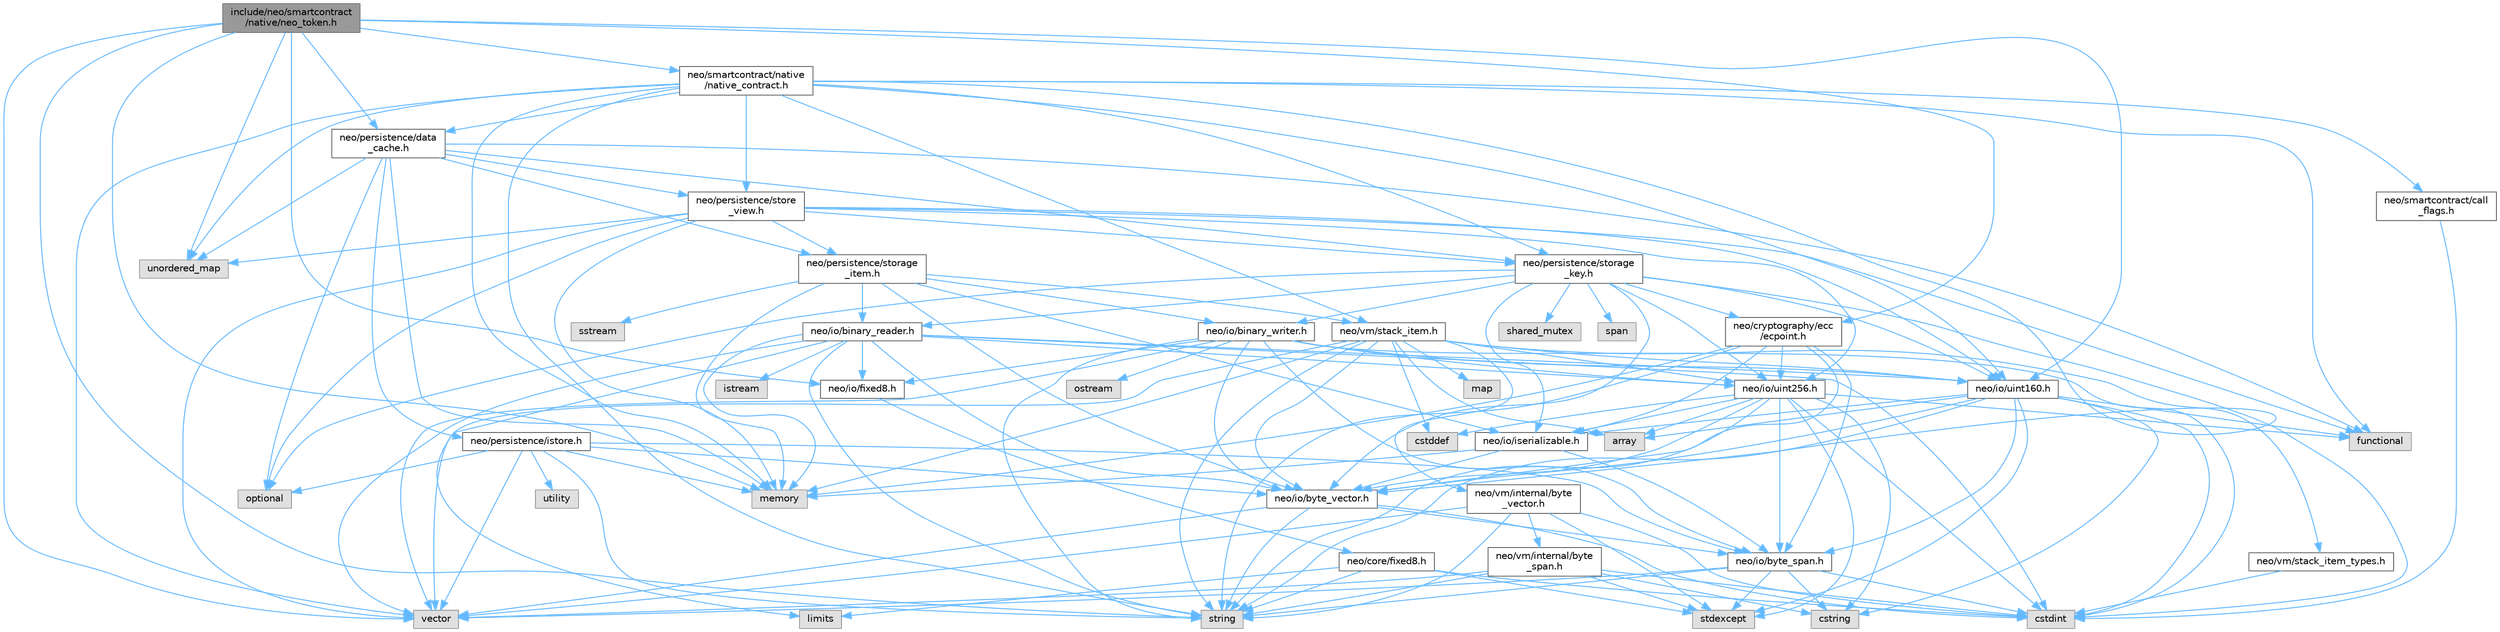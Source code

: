 digraph "include/neo/smartcontract/native/neo_token.h"
{
 // LATEX_PDF_SIZE
  bgcolor="transparent";
  edge [fontname=Helvetica,fontsize=10,labelfontname=Helvetica,labelfontsize=10];
  node [fontname=Helvetica,fontsize=10,shape=box,height=0.2,width=0.4];
  Node1 [id="Node000001",label="include/neo/smartcontract\l/native/neo_token.h",height=0.2,width=0.4,color="gray40", fillcolor="grey60", style="filled", fontcolor="black",tooltip=" "];
  Node1 -> Node2 [id="edge148_Node000001_Node000002",color="steelblue1",style="solid",tooltip=" "];
  Node2 [id="Node000002",label="neo/cryptography/ecc\l/ecpoint.h",height=0.2,width=0.4,color="grey40", fillcolor="white", style="filled",URL="$ecpoint_8h.html",tooltip=" "];
  Node2 -> Node3 [id="edge149_Node000002_Node000003",color="steelblue1",style="solid",tooltip=" "];
  Node3 [id="Node000003",label="neo/io/byte_span.h",height=0.2,width=0.4,color="grey40", fillcolor="white", style="filled",URL="$io_2byte__span_8h.html",tooltip=" "];
  Node3 -> Node4 [id="edge150_Node000003_Node000004",color="steelblue1",style="solid",tooltip=" "];
  Node4 [id="Node000004",label="cstdint",height=0.2,width=0.4,color="grey60", fillcolor="#E0E0E0", style="filled",tooltip=" "];
  Node3 -> Node5 [id="edge151_Node000003_Node000005",color="steelblue1",style="solid",tooltip=" "];
  Node5 [id="Node000005",label="cstring",height=0.2,width=0.4,color="grey60", fillcolor="#E0E0E0", style="filled",tooltip=" "];
  Node3 -> Node6 [id="edge152_Node000003_Node000006",color="steelblue1",style="solid",tooltip=" "];
  Node6 [id="Node000006",label="stdexcept",height=0.2,width=0.4,color="grey60", fillcolor="#E0E0E0", style="filled",tooltip=" "];
  Node3 -> Node7 [id="edge153_Node000003_Node000007",color="steelblue1",style="solid",tooltip=" "];
  Node7 [id="Node000007",label="string",height=0.2,width=0.4,color="grey60", fillcolor="#E0E0E0", style="filled",tooltip=" "];
  Node3 -> Node8 [id="edge154_Node000003_Node000008",color="steelblue1",style="solid",tooltip=" "];
  Node8 [id="Node000008",label="vector",height=0.2,width=0.4,color="grey60", fillcolor="#E0E0E0", style="filled",tooltip=" "];
  Node2 -> Node9 [id="edge155_Node000002_Node000009",color="steelblue1",style="solid",tooltip=" "];
  Node9 [id="Node000009",label="neo/io/byte_vector.h",height=0.2,width=0.4,color="grey40", fillcolor="white", style="filled",URL="$io_2byte__vector_8h.html",tooltip=" "];
  Node9 -> Node3 [id="edge156_Node000009_Node000003",color="steelblue1",style="solid",tooltip=" "];
  Node9 -> Node4 [id="edge157_Node000009_Node000004",color="steelblue1",style="solid",tooltip=" "];
  Node9 -> Node7 [id="edge158_Node000009_Node000007",color="steelblue1",style="solid",tooltip=" "];
  Node9 -> Node8 [id="edge159_Node000009_Node000008",color="steelblue1",style="solid",tooltip=" "];
  Node2 -> Node10 [id="edge160_Node000002_Node000010",color="steelblue1",style="solid",tooltip=" "];
  Node10 [id="Node000010",label="neo/io/iserializable.h",height=0.2,width=0.4,color="grey40", fillcolor="white", style="filled",URL="$iserializable_8h.html",tooltip=" "];
  Node10 -> Node3 [id="edge161_Node000010_Node000003",color="steelblue1",style="solid",tooltip=" "];
  Node10 -> Node9 [id="edge162_Node000010_Node000009",color="steelblue1",style="solid",tooltip=" "];
  Node10 -> Node11 [id="edge163_Node000010_Node000011",color="steelblue1",style="solid",tooltip=" "];
  Node11 [id="Node000011",label="memory",height=0.2,width=0.4,color="grey60", fillcolor="#E0E0E0", style="filled",tooltip=" "];
  Node2 -> Node12 [id="edge164_Node000002_Node000012",color="steelblue1",style="solid",tooltip=" "];
  Node12 [id="Node000012",label="neo/io/uint256.h",height=0.2,width=0.4,color="grey40", fillcolor="white", style="filled",URL="$uint256_8h.html",tooltip=" "];
  Node12 -> Node3 [id="edge165_Node000012_Node000003",color="steelblue1",style="solid",tooltip=" "];
  Node12 -> Node9 [id="edge166_Node000012_Node000009",color="steelblue1",style="solid",tooltip=" "];
  Node12 -> Node10 [id="edge167_Node000012_Node000010",color="steelblue1",style="solid",tooltip=" "];
  Node12 -> Node13 [id="edge168_Node000012_Node000013",color="steelblue1",style="solid",tooltip=" "];
  Node13 [id="Node000013",label="array",height=0.2,width=0.4,color="grey60", fillcolor="#E0E0E0", style="filled",tooltip=" "];
  Node12 -> Node14 [id="edge169_Node000012_Node000014",color="steelblue1",style="solid",tooltip=" "];
  Node14 [id="Node000014",label="cstddef",height=0.2,width=0.4,color="grey60", fillcolor="#E0E0E0", style="filled",tooltip=" "];
  Node12 -> Node4 [id="edge170_Node000012_Node000004",color="steelblue1",style="solid",tooltip=" "];
  Node12 -> Node5 [id="edge171_Node000012_Node000005",color="steelblue1",style="solid",tooltip=" "];
  Node12 -> Node15 [id="edge172_Node000012_Node000015",color="steelblue1",style="solid",tooltip=" "];
  Node15 [id="Node000015",label="functional",height=0.2,width=0.4,color="grey60", fillcolor="#E0E0E0", style="filled",tooltip=" "];
  Node12 -> Node6 [id="edge173_Node000012_Node000006",color="steelblue1",style="solid",tooltip=" "];
  Node12 -> Node7 [id="edge174_Node000012_Node000007",color="steelblue1",style="solid",tooltip=" "];
  Node2 -> Node11 [id="edge175_Node000002_Node000011",color="steelblue1",style="solid",tooltip=" "];
  Node2 -> Node7 [id="edge176_Node000002_Node000007",color="steelblue1",style="solid",tooltip=" "];
  Node1 -> Node16 [id="edge177_Node000001_Node000016",color="steelblue1",style="solid",tooltip=" "];
  Node16 [id="Node000016",label="neo/io/fixed8.h",height=0.2,width=0.4,color="grey40", fillcolor="white", style="filled",URL="$io_2fixed8_8h.html",tooltip=" "];
  Node16 -> Node17 [id="edge178_Node000016_Node000017",color="steelblue1",style="solid",tooltip=" "];
  Node17 [id="Node000017",label="neo/core/fixed8.h",height=0.2,width=0.4,color="grey40", fillcolor="white", style="filled",URL="$core_2fixed8_8h.html",tooltip=" "];
  Node17 -> Node4 [id="edge179_Node000017_Node000004",color="steelblue1",style="solid",tooltip=" "];
  Node17 -> Node18 [id="edge180_Node000017_Node000018",color="steelblue1",style="solid",tooltip=" "];
  Node18 [id="Node000018",label="limits",height=0.2,width=0.4,color="grey60", fillcolor="#E0E0E0", style="filled",tooltip=" "];
  Node17 -> Node6 [id="edge181_Node000017_Node000006",color="steelblue1",style="solid",tooltip=" "];
  Node17 -> Node7 [id="edge182_Node000017_Node000007",color="steelblue1",style="solid",tooltip=" "];
  Node1 -> Node19 [id="edge183_Node000001_Node000019",color="steelblue1",style="solid",tooltip=" "];
  Node19 [id="Node000019",label="neo/io/uint160.h",height=0.2,width=0.4,color="grey40", fillcolor="white", style="filled",URL="$uint160_8h.html",tooltip=" "];
  Node19 -> Node3 [id="edge184_Node000019_Node000003",color="steelblue1",style="solid",tooltip=" "];
  Node19 -> Node9 [id="edge185_Node000019_Node000009",color="steelblue1",style="solid",tooltip=" "];
  Node19 -> Node10 [id="edge186_Node000019_Node000010",color="steelblue1",style="solid",tooltip=" "];
  Node19 -> Node13 [id="edge187_Node000019_Node000013",color="steelblue1",style="solid",tooltip=" "];
  Node19 -> Node4 [id="edge188_Node000019_Node000004",color="steelblue1",style="solid",tooltip=" "];
  Node19 -> Node5 [id="edge189_Node000019_Node000005",color="steelblue1",style="solid",tooltip=" "];
  Node19 -> Node15 [id="edge190_Node000019_Node000015",color="steelblue1",style="solid",tooltip=" "];
  Node19 -> Node6 [id="edge191_Node000019_Node000006",color="steelblue1",style="solid",tooltip=" "];
  Node19 -> Node7 [id="edge192_Node000019_Node000007",color="steelblue1",style="solid",tooltip=" "];
  Node1 -> Node20 [id="edge193_Node000001_Node000020",color="steelblue1",style="solid",tooltip=" "];
  Node20 [id="Node000020",label="neo/persistence/data\l_cache.h",height=0.2,width=0.4,color="grey40", fillcolor="white", style="filled",URL="$data__cache_8h.html",tooltip=" "];
  Node20 -> Node21 [id="edge194_Node000020_Node000021",color="steelblue1",style="solid",tooltip=" "];
  Node21 [id="Node000021",label="neo/persistence/istore.h",height=0.2,width=0.4,color="grey40", fillcolor="white", style="filled",URL="$istore_8h.html",tooltip=" "];
  Node21 -> Node3 [id="edge195_Node000021_Node000003",color="steelblue1",style="solid",tooltip=" "];
  Node21 -> Node9 [id="edge196_Node000021_Node000009",color="steelblue1",style="solid",tooltip=" "];
  Node21 -> Node11 [id="edge197_Node000021_Node000011",color="steelblue1",style="solid",tooltip=" "];
  Node21 -> Node22 [id="edge198_Node000021_Node000022",color="steelblue1",style="solid",tooltip=" "];
  Node22 [id="Node000022",label="optional",height=0.2,width=0.4,color="grey60", fillcolor="#E0E0E0", style="filled",tooltip=" "];
  Node21 -> Node7 [id="edge199_Node000021_Node000007",color="steelblue1",style="solid",tooltip=" "];
  Node21 -> Node23 [id="edge200_Node000021_Node000023",color="steelblue1",style="solid",tooltip=" "];
  Node23 [id="Node000023",label="utility",height=0.2,width=0.4,color="grey60", fillcolor="#E0E0E0", style="filled",tooltip=" "];
  Node21 -> Node8 [id="edge201_Node000021_Node000008",color="steelblue1",style="solid",tooltip=" "];
  Node20 -> Node24 [id="edge202_Node000020_Node000024",color="steelblue1",style="solid",tooltip=" "];
  Node24 [id="Node000024",label="neo/persistence/storage\l_item.h",height=0.2,width=0.4,color="grey40", fillcolor="white", style="filled",URL="$persistence_2storage__item_8h.html",tooltip=" "];
  Node24 -> Node25 [id="edge203_Node000024_Node000025",color="steelblue1",style="solid",tooltip=" "];
  Node25 [id="Node000025",label="neo/io/binary_reader.h",height=0.2,width=0.4,color="grey40", fillcolor="white", style="filled",URL="$binary__reader_8h.html",tooltip=" "];
  Node25 -> Node9 [id="edge204_Node000025_Node000009",color="steelblue1",style="solid",tooltip=" "];
  Node25 -> Node16 [id="edge205_Node000025_Node000016",color="steelblue1",style="solid",tooltip=" "];
  Node25 -> Node19 [id="edge206_Node000025_Node000019",color="steelblue1",style="solid",tooltip=" "];
  Node25 -> Node12 [id="edge207_Node000025_Node000012",color="steelblue1",style="solid",tooltip=" "];
  Node25 -> Node4 [id="edge208_Node000025_Node000004",color="steelblue1",style="solid",tooltip=" "];
  Node25 -> Node26 [id="edge209_Node000025_Node000026",color="steelblue1",style="solid",tooltip=" "];
  Node26 [id="Node000026",label="istream",height=0.2,width=0.4,color="grey60", fillcolor="#E0E0E0", style="filled",tooltip=" "];
  Node25 -> Node18 [id="edge210_Node000025_Node000018",color="steelblue1",style="solid",tooltip=" "];
  Node25 -> Node11 [id="edge211_Node000025_Node000011",color="steelblue1",style="solid",tooltip=" "];
  Node25 -> Node7 [id="edge212_Node000025_Node000007",color="steelblue1",style="solid",tooltip=" "];
  Node25 -> Node8 [id="edge213_Node000025_Node000008",color="steelblue1",style="solid",tooltip=" "];
  Node24 -> Node27 [id="edge214_Node000024_Node000027",color="steelblue1",style="solid",tooltip=" "];
  Node27 [id="Node000027",label="neo/io/binary_writer.h",height=0.2,width=0.4,color="grey40", fillcolor="white", style="filled",URL="$binary__writer_8h.html",tooltip=" "];
  Node27 -> Node3 [id="edge215_Node000027_Node000003",color="steelblue1",style="solid",tooltip=" "];
  Node27 -> Node9 [id="edge216_Node000027_Node000009",color="steelblue1",style="solid",tooltip=" "];
  Node27 -> Node16 [id="edge217_Node000027_Node000016",color="steelblue1",style="solid",tooltip=" "];
  Node27 -> Node19 [id="edge218_Node000027_Node000019",color="steelblue1",style="solid",tooltip=" "];
  Node27 -> Node12 [id="edge219_Node000027_Node000012",color="steelblue1",style="solid",tooltip=" "];
  Node27 -> Node4 [id="edge220_Node000027_Node000004",color="steelblue1",style="solid",tooltip=" "];
  Node27 -> Node28 [id="edge221_Node000027_Node000028",color="steelblue1",style="solid",tooltip=" "];
  Node28 [id="Node000028",label="ostream",height=0.2,width=0.4,color="grey60", fillcolor="#E0E0E0", style="filled",tooltip=" "];
  Node27 -> Node7 [id="edge222_Node000027_Node000007",color="steelblue1",style="solid",tooltip=" "];
  Node27 -> Node8 [id="edge223_Node000027_Node000008",color="steelblue1",style="solid",tooltip=" "];
  Node24 -> Node9 [id="edge224_Node000024_Node000009",color="steelblue1",style="solid",tooltip=" "];
  Node24 -> Node10 [id="edge225_Node000024_Node000010",color="steelblue1",style="solid",tooltip=" "];
  Node24 -> Node29 [id="edge226_Node000024_Node000029",color="steelblue1",style="solid",tooltip=" "];
  Node29 [id="Node000029",label="neo/vm/stack_item.h",height=0.2,width=0.4,color="grey40", fillcolor="white", style="filled",URL="$stack__item_8h.html",tooltip=" "];
  Node29 -> Node9 [id="edge227_Node000029_Node000009",color="steelblue1",style="solid",tooltip=" "];
  Node29 -> Node19 [id="edge228_Node000029_Node000019",color="steelblue1",style="solid",tooltip=" "];
  Node29 -> Node12 [id="edge229_Node000029_Node000012",color="steelblue1",style="solid",tooltip=" "];
  Node29 -> Node30 [id="edge230_Node000029_Node000030",color="steelblue1",style="solid",tooltip=" "];
  Node30 [id="Node000030",label="neo/vm/internal/byte\l_vector.h",height=0.2,width=0.4,color="grey40", fillcolor="white", style="filled",URL="$vm_2internal_2byte__vector_8h.html",tooltip=" "];
  Node30 -> Node31 [id="edge231_Node000030_Node000031",color="steelblue1",style="solid",tooltip=" "];
  Node31 [id="Node000031",label="neo/vm/internal/byte\l_span.h",height=0.2,width=0.4,color="grey40", fillcolor="white", style="filled",URL="$vm_2internal_2byte__span_8h.html",tooltip=" "];
  Node31 -> Node4 [id="edge232_Node000031_Node000004",color="steelblue1",style="solid",tooltip=" "];
  Node31 -> Node5 [id="edge233_Node000031_Node000005",color="steelblue1",style="solid",tooltip=" "];
  Node31 -> Node6 [id="edge234_Node000031_Node000006",color="steelblue1",style="solid",tooltip=" "];
  Node31 -> Node7 [id="edge235_Node000031_Node000007",color="steelblue1",style="solid",tooltip=" "];
  Node31 -> Node8 [id="edge236_Node000031_Node000008",color="steelblue1",style="solid",tooltip=" "];
  Node30 -> Node4 [id="edge237_Node000030_Node000004",color="steelblue1",style="solid",tooltip=" "];
  Node30 -> Node6 [id="edge238_Node000030_Node000006",color="steelblue1",style="solid",tooltip=" "];
  Node30 -> Node7 [id="edge239_Node000030_Node000007",color="steelblue1",style="solid",tooltip=" "];
  Node30 -> Node8 [id="edge240_Node000030_Node000008",color="steelblue1",style="solid",tooltip=" "];
  Node29 -> Node32 [id="edge241_Node000029_Node000032",color="steelblue1",style="solid",tooltip=" "];
  Node32 [id="Node000032",label="neo/vm/stack_item_types.h",height=0.2,width=0.4,color="grey40", fillcolor="white", style="filled",URL="$stack__item__types_8h.html",tooltip=" "];
  Node32 -> Node4 [id="edge242_Node000032_Node000004",color="steelblue1",style="solid",tooltip=" "];
  Node29 -> Node13 [id="edge243_Node000029_Node000013",color="steelblue1",style="solid",tooltip=" "];
  Node29 -> Node14 [id="edge244_Node000029_Node000014",color="steelblue1",style="solid",tooltip=" "];
  Node29 -> Node33 [id="edge245_Node000029_Node000033",color="steelblue1",style="solid",tooltip=" "];
  Node33 [id="Node000033",label="map",height=0.2,width=0.4,color="grey60", fillcolor="#E0E0E0", style="filled",tooltip=" "];
  Node29 -> Node11 [id="edge246_Node000029_Node000011",color="steelblue1",style="solid",tooltip=" "];
  Node29 -> Node7 [id="edge247_Node000029_Node000007",color="steelblue1",style="solid",tooltip=" "];
  Node29 -> Node8 [id="edge248_Node000029_Node000008",color="steelblue1",style="solid",tooltip=" "];
  Node24 -> Node11 [id="edge249_Node000024_Node000011",color="steelblue1",style="solid",tooltip=" "];
  Node24 -> Node34 [id="edge250_Node000024_Node000034",color="steelblue1",style="solid",tooltip=" "];
  Node34 [id="Node000034",label="sstream",height=0.2,width=0.4,color="grey60", fillcolor="#E0E0E0", style="filled",tooltip=" "];
  Node20 -> Node35 [id="edge251_Node000020_Node000035",color="steelblue1",style="solid",tooltip=" "];
  Node35 [id="Node000035",label="neo/persistence/storage\l_key.h",height=0.2,width=0.4,color="grey40", fillcolor="white", style="filled",URL="$persistence_2storage__key_8h.html",tooltip=" "];
  Node35 -> Node2 [id="edge252_Node000035_Node000002",color="steelblue1",style="solid",tooltip=" "];
  Node35 -> Node25 [id="edge253_Node000035_Node000025",color="steelblue1",style="solid",tooltip=" "];
  Node35 -> Node27 [id="edge254_Node000035_Node000027",color="steelblue1",style="solid",tooltip=" "];
  Node35 -> Node9 [id="edge255_Node000035_Node000009",color="steelblue1",style="solid",tooltip=" "];
  Node35 -> Node10 [id="edge256_Node000035_Node000010",color="steelblue1",style="solid",tooltip=" "];
  Node35 -> Node19 [id="edge257_Node000035_Node000019",color="steelblue1",style="solid",tooltip=" "];
  Node35 -> Node12 [id="edge258_Node000035_Node000012",color="steelblue1",style="solid",tooltip=" "];
  Node35 -> Node4 [id="edge259_Node000035_Node000004",color="steelblue1",style="solid",tooltip=" "];
  Node35 -> Node22 [id="edge260_Node000035_Node000022",color="steelblue1",style="solid",tooltip=" "];
  Node35 -> Node36 [id="edge261_Node000035_Node000036",color="steelblue1",style="solid",tooltip=" "];
  Node36 [id="Node000036",label="shared_mutex",height=0.2,width=0.4,color="grey60", fillcolor="#E0E0E0", style="filled",tooltip=" "];
  Node35 -> Node37 [id="edge262_Node000035_Node000037",color="steelblue1",style="solid",tooltip=" "];
  Node37 [id="Node000037",label="span",height=0.2,width=0.4,color="grey60", fillcolor="#E0E0E0", style="filled",tooltip=" "];
  Node20 -> Node38 [id="edge263_Node000020_Node000038",color="steelblue1",style="solid",tooltip=" "];
  Node38 [id="Node000038",label="neo/persistence/store\l_view.h",height=0.2,width=0.4,color="grey40", fillcolor="white", style="filled",URL="$store__view_8h.html",tooltip=" "];
  Node38 -> Node19 [id="edge264_Node000038_Node000019",color="steelblue1",style="solid",tooltip=" "];
  Node38 -> Node12 [id="edge265_Node000038_Node000012",color="steelblue1",style="solid",tooltip=" "];
  Node38 -> Node24 [id="edge266_Node000038_Node000024",color="steelblue1",style="solid",tooltip=" "];
  Node38 -> Node35 [id="edge267_Node000038_Node000035",color="steelblue1",style="solid",tooltip=" "];
  Node38 -> Node15 [id="edge268_Node000038_Node000015",color="steelblue1",style="solid",tooltip=" "];
  Node38 -> Node11 [id="edge269_Node000038_Node000011",color="steelblue1",style="solid",tooltip=" "];
  Node38 -> Node22 [id="edge270_Node000038_Node000022",color="steelblue1",style="solid",tooltip=" "];
  Node38 -> Node39 [id="edge271_Node000038_Node000039",color="steelblue1",style="solid",tooltip=" "];
  Node39 [id="Node000039",label="unordered_map",height=0.2,width=0.4,color="grey60", fillcolor="#E0E0E0", style="filled",tooltip=" "];
  Node38 -> Node8 [id="edge272_Node000038_Node000008",color="steelblue1",style="solid",tooltip=" "];
  Node20 -> Node15 [id="edge273_Node000020_Node000015",color="steelblue1",style="solid",tooltip=" "];
  Node20 -> Node11 [id="edge274_Node000020_Node000011",color="steelblue1",style="solid",tooltip=" "];
  Node20 -> Node22 [id="edge275_Node000020_Node000022",color="steelblue1",style="solid",tooltip=" "];
  Node20 -> Node39 [id="edge276_Node000020_Node000039",color="steelblue1",style="solid",tooltip=" "];
  Node1 -> Node40 [id="edge277_Node000001_Node000040",color="steelblue1",style="solid",tooltip=" "];
  Node40 [id="Node000040",label="neo/smartcontract/native\l/native_contract.h",height=0.2,width=0.4,color="grey40", fillcolor="white", style="filled",URL="$native_2native__contract_8h.html",tooltip=" "];
  Node40 -> Node9 [id="edge278_Node000040_Node000009",color="steelblue1",style="solid",tooltip=" "];
  Node40 -> Node19 [id="edge279_Node000040_Node000019",color="steelblue1",style="solid",tooltip=" "];
  Node40 -> Node20 [id="edge280_Node000040_Node000020",color="steelblue1",style="solid",tooltip=" "];
  Node40 -> Node35 [id="edge281_Node000040_Node000035",color="steelblue1",style="solid",tooltip=" "];
  Node40 -> Node38 [id="edge282_Node000040_Node000038",color="steelblue1",style="solid",tooltip=" "];
  Node40 -> Node41 [id="edge283_Node000040_Node000041",color="steelblue1",style="solid",tooltip=" "];
  Node41 [id="Node000041",label="neo/smartcontract/call\l_flags.h",height=0.2,width=0.4,color="grey40", fillcolor="white", style="filled",URL="$call__flags_8h.html",tooltip=" "];
  Node41 -> Node4 [id="edge284_Node000041_Node000004",color="steelblue1",style="solid",tooltip=" "];
  Node40 -> Node29 [id="edge285_Node000040_Node000029",color="steelblue1",style="solid",tooltip=" "];
  Node40 -> Node15 [id="edge286_Node000040_Node000015",color="steelblue1",style="solid",tooltip=" "];
  Node40 -> Node11 [id="edge287_Node000040_Node000011",color="steelblue1",style="solid",tooltip=" "];
  Node40 -> Node7 [id="edge288_Node000040_Node000007",color="steelblue1",style="solid",tooltip=" "];
  Node40 -> Node39 [id="edge289_Node000040_Node000039",color="steelblue1",style="solid",tooltip=" "];
  Node40 -> Node8 [id="edge290_Node000040_Node000008",color="steelblue1",style="solid",tooltip=" "];
  Node1 -> Node11 [id="edge291_Node000001_Node000011",color="steelblue1",style="solid",tooltip=" "];
  Node1 -> Node7 [id="edge292_Node000001_Node000007",color="steelblue1",style="solid",tooltip=" "];
  Node1 -> Node39 [id="edge293_Node000001_Node000039",color="steelblue1",style="solid",tooltip=" "];
  Node1 -> Node8 [id="edge294_Node000001_Node000008",color="steelblue1",style="solid",tooltip=" "];
}
